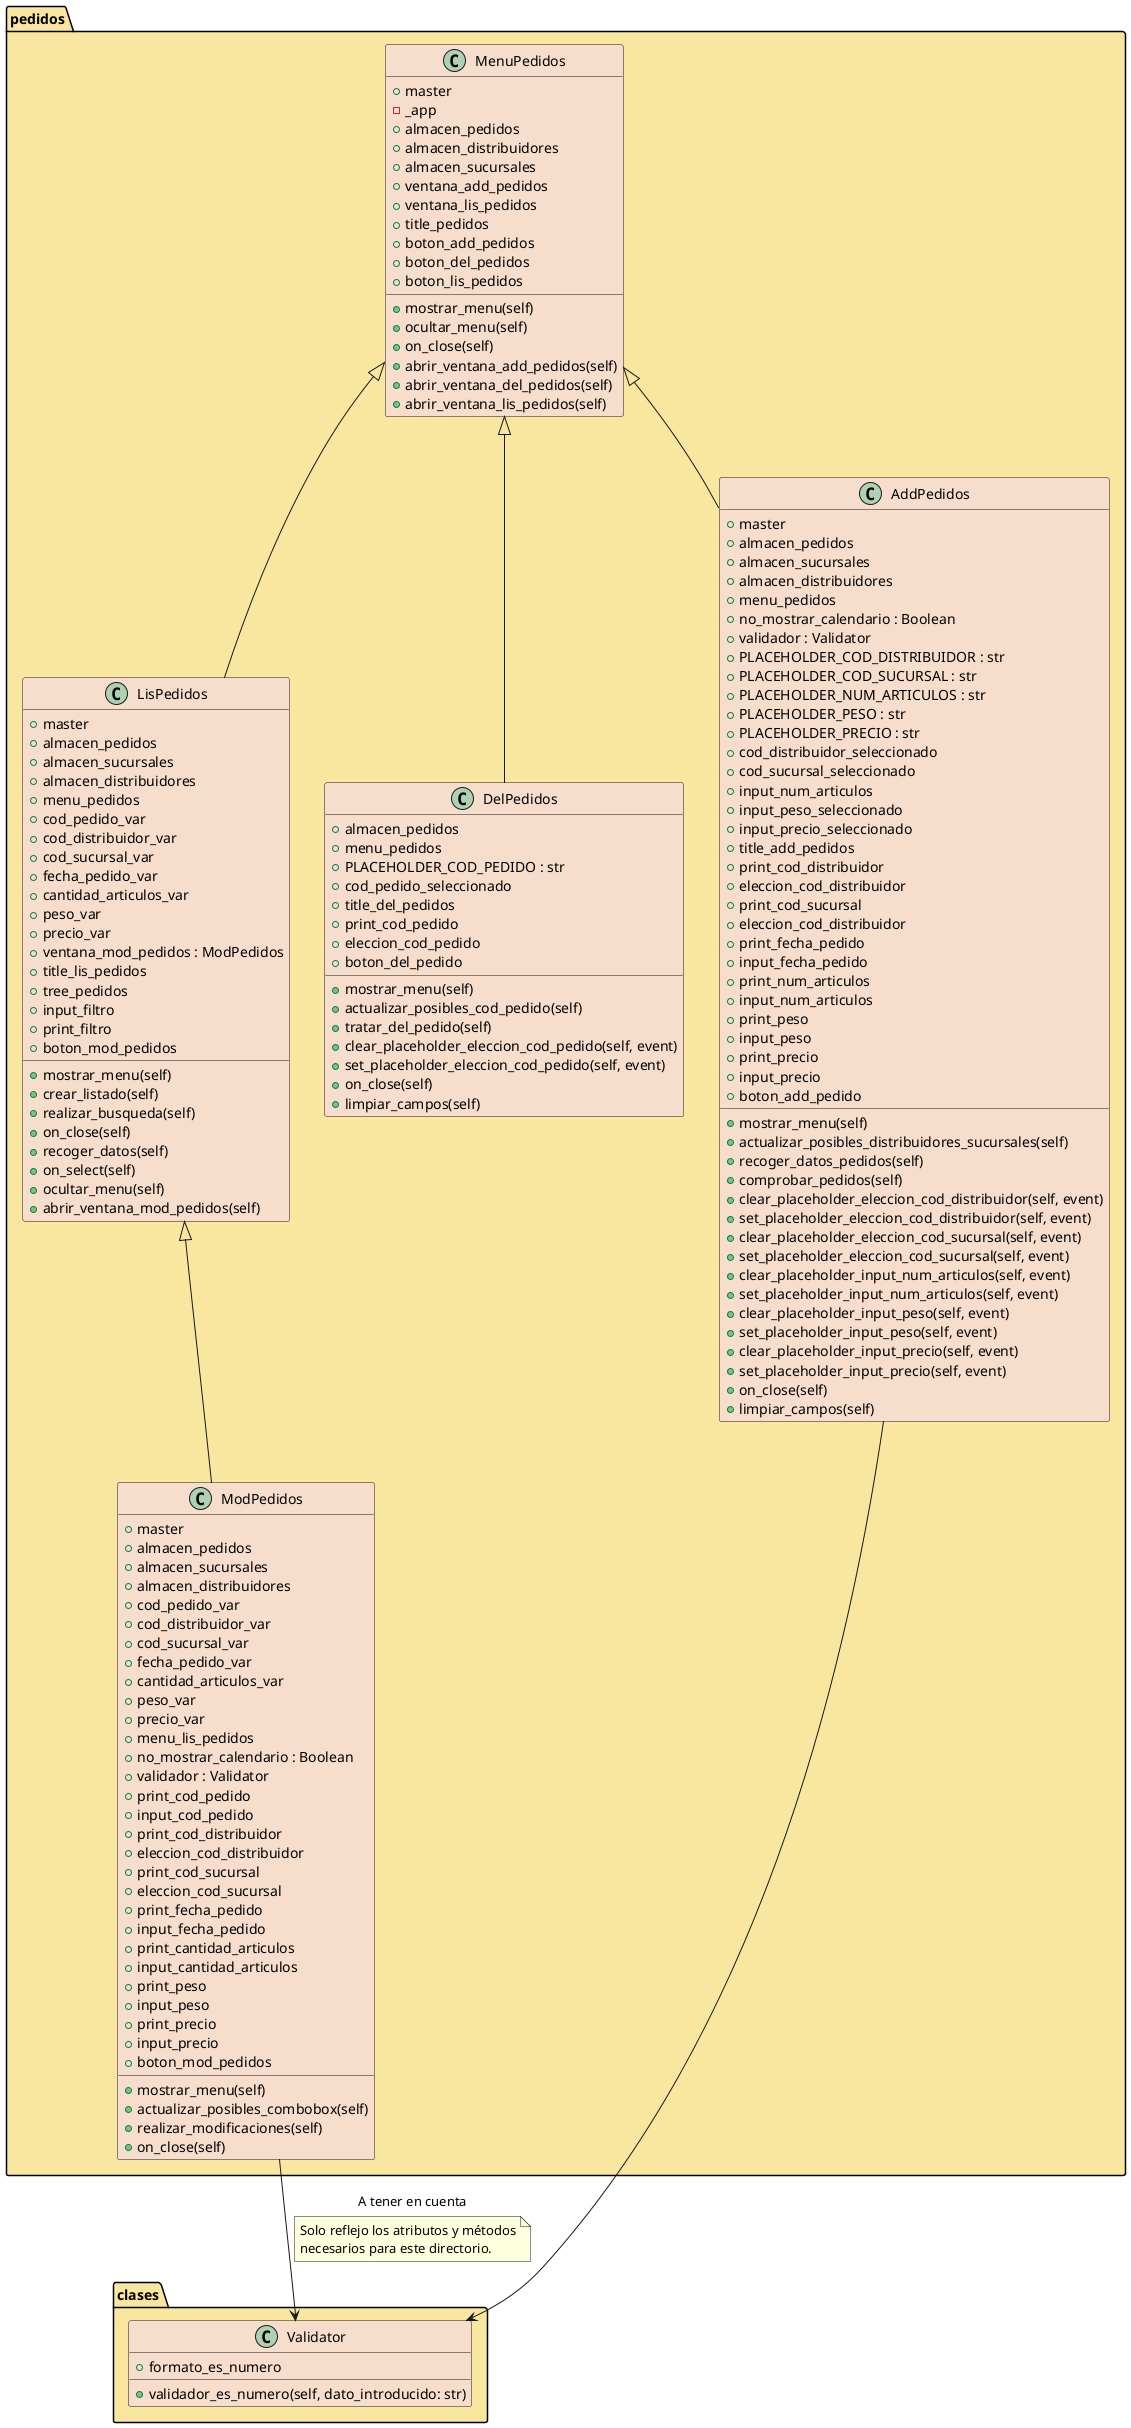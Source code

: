 @startuml pedidos


package pedidos <<Folder>> #F9E79F {
    MenuPedidos <|-- AddPedidos
    MenuPedidos <|-- DelPedidos
    MenuPedidos <|-- LisPedidos
    LisPedidos <|-- ModPedidos

    together {
  class AddPedidos
  class DelPedidos
  class LisPedidos
}
    
    class MenuPedidos #F6DDCC{
        + master
        - _app
        + almacen_pedidos
        + almacen_distribuidores
        + almacen_sucursales
        + ventana_add_pedidos
        + ventana_lis_pedidos
        + title_pedidos
        + boton_add_pedidos
        + boton_del_pedidos
        + boton_lis_pedidos
        + mostrar_menu(self)
        + ocultar_menu(self)
        + on_close(self)
        + abrir_ventana_add_pedidos(self)
        + abrir_ventana_del_pedidos(self)
        + abrir_ventana_lis_pedidos(self)
}
    class AddPedidos #F6DDCC{
        + master
        + almacen_pedidos
        + almacen_sucursales
        + almacen_distribuidores
        + menu_pedidos
        + no_mostrar_calendario : Boolean
        + validador : Validator
        + PLACEHOLDER_COD_DISTRIBUIDOR : str
        + PLACEHOLDER_COD_SUCURSAL : str
        + PLACEHOLDER_NUM_ARTICULOS : str
        + PLACEHOLDER_PESO : str
        + PLACEHOLDER_PRECIO : str
        + cod_distribuidor_seleccionado
        + cod_sucursal_seleccionado
        + input_num_articulos
        + input_peso_seleccionado
        + input_precio_seleccionado
        + title_add_pedidos
        + print_cod_distribuidor
        + eleccion_cod_distribuidor
        + print_cod_sucursal
        + eleccion_cod_distribuidor
        + print_fecha_pedido
        + input_fecha_pedido
        + print_num_articulos
        + input_num_articulos
        + print_peso
        + input_peso
        + print_precio
        + input_precio
        + boton_add_pedido
        + mostrar_menu(self)
        + actualizar_posibles_distribuidores_sucursales(self)
        + recoger_datos_pedidos(self)
        + comprobar_pedidos(self)
        + clear_placeholder_eleccion_cod_distribuidor(self, event)
        + set_placeholder_eleccion_cod_distribuidor(self, event)
        + clear_placeholder_eleccion_cod_sucursal(self, event)
        + set_placeholder_eleccion_cod_sucursal(self, event)
        + clear_placeholder_input_num_articulos(self, event)
        + set_placeholder_input_num_articulos(self, event)
        + clear_placeholder_input_peso(self, event)
        + set_placeholder_input_peso(self, event)
        + clear_placeholder_input_precio(self, event)
        + set_placeholder_input_precio(self, event)
        + on_close(self)
        + limpiar_campos(self)     
}
    class DelPedidos #F6DDCC{
        + almacen_pedidos
        + menu_pedidos
        + PLACEHOLDER_COD_PEDIDO : str
        + cod_pedido_seleccionado
        + title_del_pedidos
        + print_cod_pedido
        + eleccion_cod_pedido
        + boton_del_pedido
        + mostrar_menu(self)
        + actualizar_posibles_cod_pedido(self)
        + tratar_del_pedido(self)
        + clear_placeholder_eleccion_cod_pedido(self, event)
        + set_placeholder_eleccion_cod_pedido(self, event)
        + on_close(self)
        + limpiar_campos(self)
}
    class LisPedidos #F6DDCC{
        + master
        + almacen_pedidos
        + almacen_sucursales
        + almacen_distribuidores
        + menu_pedidos
        + cod_pedido_var
        + cod_distribuidor_var
        + cod_sucursal_var
        + fecha_pedido_var
        + cantidad_articulos_var
        + peso_var
        + precio_var
        + ventana_mod_pedidos : ModPedidos
        + title_lis_pedidos
        + tree_pedidos
        + input_filtro
        + print_filtro
        + boton_mod_pedidos
        + mostrar_menu(self)
        + crear_listado(self)
        + realizar_busqueda(self)
        + on_close(self)
        + recoger_datos(self)
        + on_select(self)
        + ocultar_menu(self)
        + abrir_ventana_mod_pedidos(self)
}
    class ModPedidos #F6DDCC{
        + master
        + almacen_pedidos
        + almacen_sucursales
        + almacen_distribuidores
        + cod_pedido_var
        + cod_distribuidor_var
        + cod_sucursal_var
        + fecha_pedido_var
        + cantidad_articulos_var
        + peso_var
        + precio_var
        + menu_lis_pedidos
        + no_mostrar_calendario : Boolean
        + validador : Validator
        + print_cod_pedido
        + input_cod_pedido
        + print_cod_distribuidor
        + eleccion_cod_distribuidor
        + print_cod_sucursal
        + eleccion_cod_sucursal
        + print_fecha_pedido
        + input_fecha_pedido
        + print_cantidad_articulos
        + input_cantidad_articulos
        + print_peso
        + input_peso
        + print_precio
        + input_precio
        + boton_mod_pedidos
        + mostrar_menu(self)
        + actualizar_posibles_combobox(self)
        + realizar_modificaciones(self)
        + on_close(self)
}
}

package clases <<Folder>> #F9E79F{
    ModPedidos --> Validator : A tener en cuenta
    note on link : Solo reflejo los atributos y métodos\nnecesarios para este directorio.
    AddPedidos --> Validator 
    
    class Validator #F6DDCC{ 
        + formato_es_numero
        + validador_es_numero(self, dato_introducido: str)
}
}
@enduml

